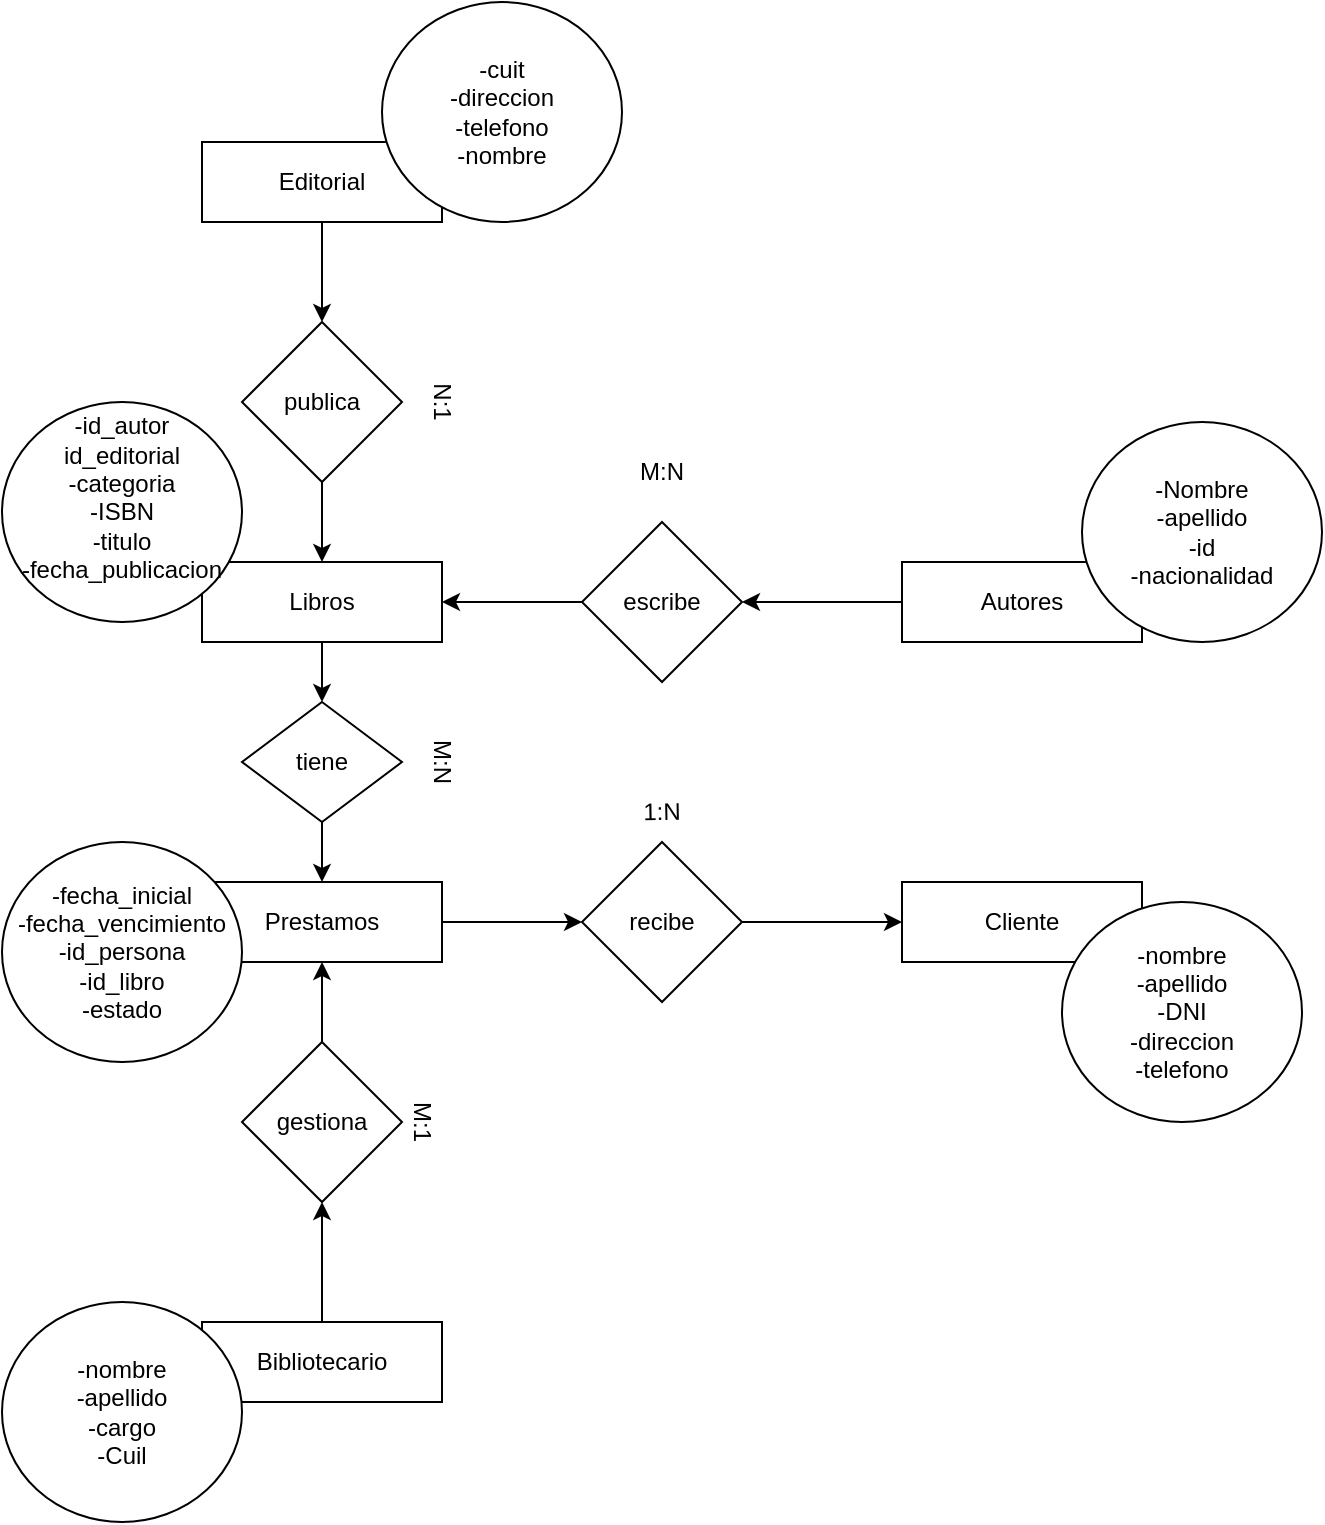 <mxfile version="26.2.4">
  <diagram name="Página-1" id="GDYXq6e9hH9Ip_UaVqTk">
    <mxGraphModel grid="1" page="1" gridSize="10" guides="1" tooltips="1" connect="1" arrows="1" fold="1" pageScale="1" pageWidth="827" pageHeight="1169" math="0" shadow="0">
      <root>
        <mxCell id="0" />
        <mxCell id="1" parent="0" />
        <mxCell id="-h6tdn3Xx2xXuEGIQPkA-13" value="" style="edgeStyle=orthogonalEdgeStyle;rounded=0;orthogonalLoop=1;jettySize=auto;html=1;" edge="1" parent="1" source="-h6tdn3Xx2xXuEGIQPkA-1" target="-h6tdn3Xx2xXuEGIQPkA-12">
          <mxGeometry relative="1" as="geometry" />
        </mxCell>
        <mxCell id="-h6tdn3Xx2xXuEGIQPkA-1" value="Libros" style="rounded=0;whiteSpace=wrap;html=1;" vertex="1" parent="1">
          <mxGeometry x="120" y="120" width="120" height="40" as="geometry" />
        </mxCell>
        <mxCell id="-h6tdn3Xx2xXuEGIQPkA-6" value="" style="edgeStyle=orthogonalEdgeStyle;rounded=0;orthogonalLoop=1;jettySize=auto;html=1;" edge="1" parent="1" source="-h6tdn3Xx2xXuEGIQPkA-2" target="-h6tdn3Xx2xXuEGIQPkA-5">
          <mxGeometry relative="1" as="geometry" />
        </mxCell>
        <mxCell id="-h6tdn3Xx2xXuEGIQPkA-2" value="Autores" style="rounded=0;whiteSpace=wrap;html=1;" vertex="1" parent="1">
          <mxGeometry x="470" y="120" width="120" height="40" as="geometry" />
        </mxCell>
        <mxCell id="-h6tdn3Xx2xXuEGIQPkA-17" value="" style="edgeStyle=orthogonalEdgeStyle;rounded=0;orthogonalLoop=1;jettySize=auto;html=1;" edge="1" parent="1" source="-h6tdn3Xx2xXuEGIQPkA-3" target="-h6tdn3Xx2xXuEGIQPkA-9">
          <mxGeometry relative="1" as="geometry" />
        </mxCell>
        <mxCell id="-h6tdn3Xx2xXuEGIQPkA-3" value="Prestamos" style="rounded=0;whiteSpace=wrap;html=1;" vertex="1" parent="1">
          <mxGeometry x="120" y="280" width="120" height="40" as="geometry" />
        </mxCell>
        <mxCell id="-h6tdn3Xx2xXuEGIQPkA-4" value="Cliente" style="rounded=0;whiteSpace=wrap;html=1;" vertex="1" parent="1">
          <mxGeometry x="470" y="280" width="120" height="40" as="geometry" />
        </mxCell>
        <mxCell id="-h6tdn3Xx2xXuEGIQPkA-7" value="" style="edgeStyle=orthogonalEdgeStyle;rounded=0;orthogonalLoop=1;jettySize=auto;html=1;" edge="1" parent="1" source="-h6tdn3Xx2xXuEGIQPkA-5" target="-h6tdn3Xx2xXuEGIQPkA-1">
          <mxGeometry relative="1" as="geometry" />
        </mxCell>
        <mxCell id="-h6tdn3Xx2xXuEGIQPkA-5" value="escribe" style="rhombus;whiteSpace=wrap;html=1;rounded=0;" vertex="1" parent="1">
          <mxGeometry x="310" y="100" width="80" height="80" as="geometry" />
        </mxCell>
        <mxCell id="-h6tdn3Xx2xXuEGIQPkA-16" value="" style="edgeStyle=orthogonalEdgeStyle;rounded=0;orthogonalLoop=1;jettySize=auto;html=1;" edge="1" parent="1" source="-h6tdn3Xx2xXuEGIQPkA-9" target="-h6tdn3Xx2xXuEGIQPkA-4">
          <mxGeometry relative="1" as="geometry" />
        </mxCell>
        <mxCell id="-h6tdn3Xx2xXuEGIQPkA-9" value="recibe" style="rhombus;whiteSpace=wrap;html=1;rounded=0;" vertex="1" parent="1">
          <mxGeometry x="310" y="260" width="80" height="80" as="geometry" />
        </mxCell>
        <mxCell id="-h6tdn3Xx2xXuEGIQPkA-14" value="" style="edgeStyle=orthogonalEdgeStyle;rounded=0;orthogonalLoop=1;jettySize=auto;html=1;" edge="1" parent="1" source="-h6tdn3Xx2xXuEGIQPkA-12" target="-h6tdn3Xx2xXuEGIQPkA-3">
          <mxGeometry relative="1" as="geometry" />
        </mxCell>
        <mxCell id="-h6tdn3Xx2xXuEGIQPkA-12" value="tiene" style="rhombus;whiteSpace=wrap;html=1;rounded=0;" vertex="1" parent="1">
          <mxGeometry x="140" y="190" width="80" height="60" as="geometry" />
        </mxCell>
        <mxCell id="-h6tdn3Xx2xXuEGIQPkA-18" value="-id_autor&lt;div&gt;id_editorial&lt;br&gt;&lt;div&gt;-categoria&lt;/div&gt;&lt;div&gt;-ISBN&lt;/div&gt;&lt;div&gt;-titulo&lt;/div&gt;&lt;div&gt;-fecha_publicacion&lt;/div&gt;&lt;div&gt;&lt;br&gt;&lt;/div&gt;&lt;/div&gt;" style="ellipse;whiteSpace=wrap;html=1;" vertex="1" parent="1">
          <mxGeometry x="20" y="40" width="120" height="110" as="geometry" />
        </mxCell>
        <mxCell id="-h6tdn3Xx2xXuEGIQPkA-19" value="&lt;div&gt;-Nombre&lt;/div&gt;&lt;div&gt;-apellido&lt;/div&gt;&lt;div&gt;-id&lt;/div&gt;&lt;div&gt;-nacionalidad&lt;/div&gt;" style="ellipse;whiteSpace=wrap;html=1;" vertex="1" parent="1">
          <mxGeometry x="560" y="50" width="120" height="110" as="geometry" />
        </mxCell>
        <mxCell id="-h6tdn3Xx2xXuEGIQPkA-20" value="-fecha_inicial&lt;div&gt;-fecha_vencimiento&lt;/div&gt;&lt;div&gt;-id_persona&lt;/div&gt;&lt;div&gt;-id_libro&lt;/div&gt;&lt;div&gt;-estado&lt;/div&gt;" style="ellipse;whiteSpace=wrap;html=1;" vertex="1" parent="1">
          <mxGeometry x="20" y="260" width="120" height="110" as="geometry" />
        </mxCell>
        <mxCell id="-h6tdn3Xx2xXuEGIQPkA-21" value="-nombre&lt;div&gt;&lt;span style=&quot;background-color: transparent; color: light-dark(rgb(0, 0, 0), rgb(255, 255, 255));&quot;&gt;-apellido&lt;/span&gt;&lt;div&gt;-DNI&lt;/div&gt;&lt;div&gt;-direccion&lt;/div&gt;&lt;div&gt;-telefono&lt;/div&gt;&lt;/div&gt;" style="ellipse;whiteSpace=wrap;html=1;" vertex="1" parent="1">
          <mxGeometry x="550" y="290" width="120" height="110" as="geometry" />
        </mxCell>
        <mxCell id="-h6tdn3Xx2xXuEGIQPkA-24" value="" style="edgeStyle=orthogonalEdgeStyle;rounded=0;orthogonalLoop=1;jettySize=auto;html=1;" edge="1" parent="1" source="-h6tdn3Xx2xXuEGIQPkA-22" target="-h6tdn3Xx2xXuEGIQPkA-23">
          <mxGeometry relative="1" as="geometry" />
        </mxCell>
        <mxCell id="-h6tdn3Xx2xXuEGIQPkA-22" value="Editorial" style="rounded=0;whiteSpace=wrap;html=1;" vertex="1" parent="1">
          <mxGeometry x="120" y="-90" width="120" height="40" as="geometry" />
        </mxCell>
        <mxCell id="-h6tdn3Xx2xXuEGIQPkA-27" style="edgeStyle=orthogonalEdgeStyle;rounded=0;orthogonalLoop=1;jettySize=auto;html=1;" edge="1" parent="1" source="-h6tdn3Xx2xXuEGIQPkA-23" target="-h6tdn3Xx2xXuEGIQPkA-1">
          <mxGeometry relative="1" as="geometry" />
        </mxCell>
        <mxCell id="-h6tdn3Xx2xXuEGIQPkA-23" value="publica" style="rhombus;whiteSpace=wrap;html=1;rounded=0;" vertex="1" parent="1">
          <mxGeometry x="140" width="80" height="80" as="geometry" />
        </mxCell>
        <mxCell id="-h6tdn3Xx2xXuEGIQPkA-28" value="-cuit&lt;div&gt;-direccion&lt;/div&gt;&lt;div&gt;-telefono&lt;/div&gt;&lt;div&gt;-nombre&lt;/div&gt;" style="ellipse;whiteSpace=wrap;html=1;" vertex="1" parent="1">
          <mxGeometry x="210" y="-160" width="120" height="110" as="geometry" />
        </mxCell>
        <mxCell id="iRhQCVJLakV8nlTD3FYJ-1" value="M:N" style="text;html=1;align=center;verticalAlign=middle;whiteSpace=wrap;rounded=0;" vertex="1" parent="1">
          <mxGeometry x="320" y="60" width="60" height="30" as="geometry" />
        </mxCell>
        <mxCell id="iRhQCVJLakV8nlTD3FYJ-2" value="N:1" style="text;html=1;align=center;verticalAlign=middle;whiteSpace=wrap;rounded=0;rotation=90;" vertex="1" parent="1">
          <mxGeometry x="210" y="25" width="60" height="30" as="geometry" />
        </mxCell>
        <mxCell id="iRhQCVJLakV8nlTD3FYJ-3" value="M:N" style="text;html=1;align=center;verticalAlign=middle;whiteSpace=wrap;rounded=0;rotation=90;" vertex="1" parent="1">
          <mxGeometry x="210" y="205" width="60" height="30" as="geometry" />
        </mxCell>
        <mxCell id="iRhQCVJLakV8nlTD3FYJ-4" value="1:N" style="text;html=1;align=center;verticalAlign=middle;whiteSpace=wrap;rounded=0;rotation=-1;" vertex="1" parent="1">
          <mxGeometry x="320" y="230" width="60" height="30" as="geometry" />
        </mxCell>
        <mxCell id="iRhQCVJLakV8nlTD3FYJ-11" value="" style="edgeStyle=orthogonalEdgeStyle;rounded=0;orthogonalLoop=1;jettySize=auto;html=1;" edge="1" parent="1" source="iRhQCVJLakV8nlTD3FYJ-5" target="iRhQCVJLakV8nlTD3FYJ-10">
          <mxGeometry relative="1" as="geometry" />
        </mxCell>
        <mxCell id="iRhQCVJLakV8nlTD3FYJ-5" value="Bibliotecario" style="rounded=0;whiteSpace=wrap;html=1;" vertex="1" parent="1">
          <mxGeometry x="120" y="500" width="120" height="40" as="geometry" />
        </mxCell>
        <mxCell id="iRhQCVJLakV8nlTD3FYJ-14" style="edgeStyle=orthogonalEdgeStyle;rounded=0;orthogonalLoop=1;jettySize=auto;html=1;" edge="1" parent="1" source="iRhQCVJLakV8nlTD3FYJ-10" target="-h6tdn3Xx2xXuEGIQPkA-3">
          <mxGeometry relative="1" as="geometry" />
        </mxCell>
        <mxCell id="iRhQCVJLakV8nlTD3FYJ-10" value="gestiona" style="rhombus;whiteSpace=wrap;html=1;rounded=0;" vertex="1" parent="1">
          <mxGeometry x="140" y="360" width="80" height="80" as="geometry" />
        </mxCell>
        <mxCell id="iRhQCVJLakV8nlTD3FYJ-15" value="-nombre&lt;div&gt;-apellido&lt;/div&gt;&lt;div&gt;-cargo&lt;/div&gt;&lt;div&gt;-Cuil&lt;/div&gt;" style="ellipse;whiteSpace=wrap;html=1;" vertex="1" parent="1">
          <mxGeometry x="20" y="490" width="120" height="110" as="geometry" />
        </mxCell>
        <mxCell id="iRhQCVJLakV8nlTD3FYJ-16" value="M:1" style="text;html=1;align=center;verticalAlign=middle;whiteSpace=wrap;rounded=0;rotation=90;" vertex="1" parent="1">
          <mxGeometry x="200" y="385" width="60" height="30" as="geometry" />
        </mxCell>
      </root>
    </mxGraphModel>
  </diagram>
</mxfile>
